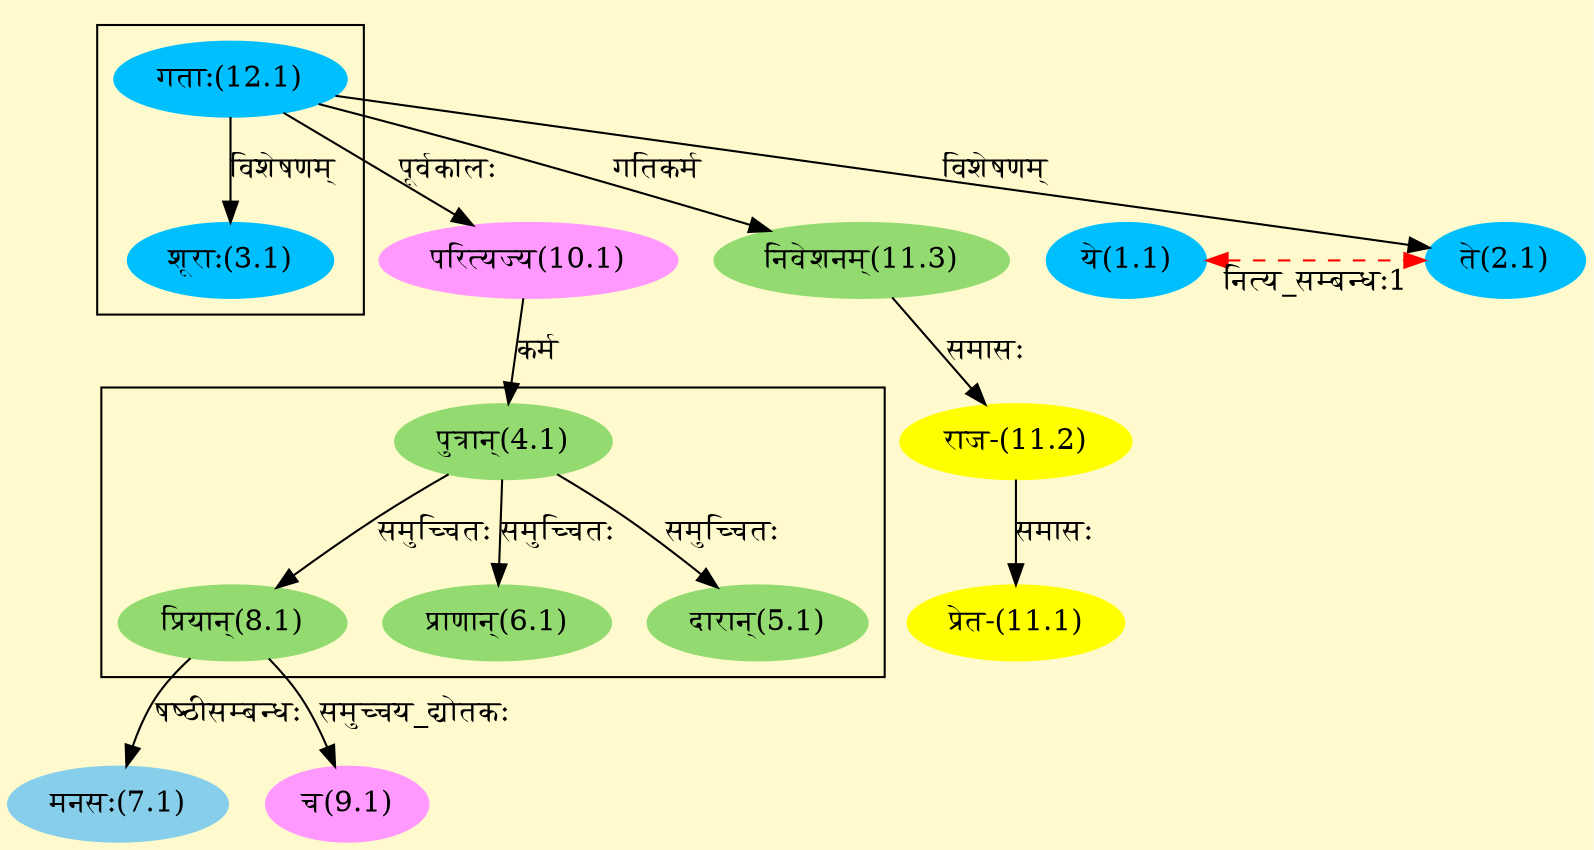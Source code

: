 digraph G{
rankdir=BT;
 compound=true;
 bgcolor="lemonchiffon1";

subgraph cluster_1{
Node2_1 [style=filled, color="#00BFFF" label = "ते(2.1)"]
Node12_1 [style=filled, color="#00BFFF" label = "गताः(12.1)"]
Node3_1 [style=filled, color="#00BFFF" label = "शूराः(3.1)"]

}

subgraph cluster_2{
Node5_1 [style=filled, color="#93DB70" label = "दारान्(5.1)"]
Node4_1 [style=filled, color="#93DB70" label = "पुत्रान्(4.1)"]
Node6_1 [style=filled, color="#93DB70" label = "प्राणान्(6.1)"]
Node8_1 [style=filled, color="#93DB70" label = "प्रियान्(8.1)"]

}
Node1_1 [style=filled, color="#00BFFF" label = "ये(1.1)"]
Node2_1 [style=filled, color="#00BFFF" label = "ते(2.1)"]
Node4_1 [style=filled, color="#93DB70" label = "पुत्रान्(4.1)"]
Node10_1 [style=filled, color="#FF99FF" label = "परित्यज्य(10.1)"]
Node7_1 [style=filled, color="#87CEEB" label = "मनसः(7.1)"]
Node8_1 [style=filled, color="#93DB70" label = "प्रियान्(8.1)"]
Node9_1 [style=filled, color="#FF99FF" label = "च(9.1)"]
Node12_1 [style=filled, color="#00BFFF" label = "गताः(12.1)"]
Node11_1 [style=filled, color="#FFFF00" label = "प्रेत-(11.1)"]
Node11_2 [style=filled, color="#FFFF00" label = "राज-(11.2)"]
Node11_3 [style=filled, color="#93DB70" label = "निवेशनम्(11.3)"]
{rank = same; Node1_1; Node2_1;}
/* Start of Relations section */

Node1_1 -> Node2_1 [ style=dashed color="red" label="नित्य_सम्बन्धः1"  dir="both" ]
Node2_1 -> Node12_1 [  label="विशेषणम्"  dir="back" ]
Node3_1 -> Node12_1 [  label="विशेषणम्"  dir="back" ]
Node4_1 -> Node10_1 [  label="कर्म"  dir="back" ]
Node5_1 -> Node4_1 [  label="समुच्चितः"  dir="back" ]
Node6_1 -> Node4_1 [  label="समुच्चितः"  dir="back" ]
Node7_1 -> Node8_1 [  label="षष्ठीसम्बन्धः"  dir="back" ]
Node8_1 -> Node4_1 [  label="समुच्चितः"  dir="back" ]
Node9_1 -> Node8_1 [  label="समुच्चय_द्योतकः"  dir="back" ]
Node10_1 -> Node12_1 [  label="पूर्वकालः"  dir="back" ]
Node11_1 -> Node11_2 [  label="समासः"  dir="back" ]
Node11_2 -> Node11_3 [  label="समासः"  dir="back" ]
Node11_3 -> Node12_1 [  label="गतिकर्म"  dir="back" ]
}
